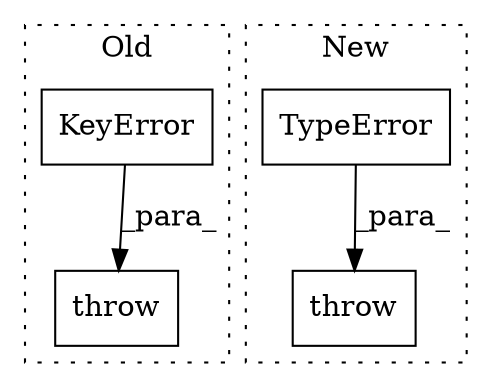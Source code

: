 digraph G {
subgraph cluster0 {
1 [label="KeyError" a="32" s="1189,1260" l="9,1" shape="box"];
4 [label="throw" a="53" s="1183" l="6" shape="box"];
label = "Old";
style="dotted";
}
subgraph cluster1 {
2 [label="TypeError" a="32" s="880" l="11" shape="box"];
3 [label="throw" a="53" s="874" l="6" shape="box"];
label = "New";
style="dotted";
}
1 -> 4 [label="_para_"];
2 -> 3 [label="_para_"];
}